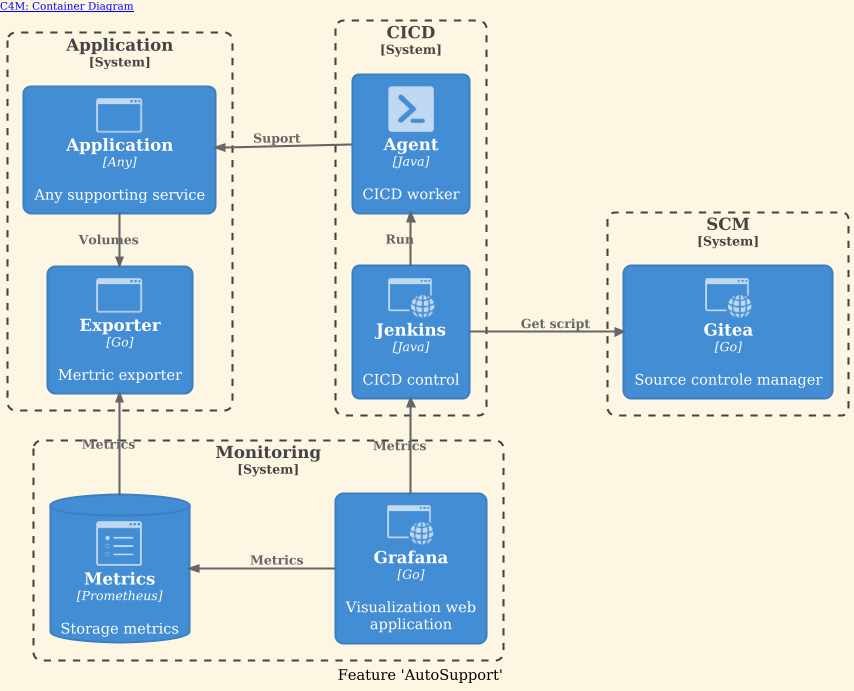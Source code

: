 @startuml
!theme sunlust
!include <office/Concepts/windows_powershell>
!include <office/Concepts/application_web>
!include <office/Concepts/application_generic>
!include <office/Concepts/properties>
!include <C4/C4_Container>
hide stereotype
left to right direction
left header [[https://c4model.com C4M: Container Diagram]]
caption Feature 'AutoSupport'

System_Boundary(app, "Application") {
    Container(service, 'Application', 'Any', 'Any supporting service', $sprite='application_generic')
    Container(exporter, 'Exporter', 'Go', 'Mertric exporter', $sprite='application_generic')
}
System_Boundary(mon, "Monitoring") {
    Container(grafana, 'Grafana', 'Go', 'Visualization web application', $sprite='application_web')
    ContainerDb(prometheus, 'Metrics', 'Prometheus', 'Storage metrics', $sprite='properties')
}
System_Boundary(itsm, "CICD") {
    Container(agent, 'Agent', 'Java', 'CICD worker', $sprite='windows_powershell')
    Container(jenkins, 'Jenkins', 'Java', 'CICD control', $sprite='application_web')
}
System_Boundary(scm, "SCM") {
    Container(git, 'Gitea', 'Go', 'Source controle manager', $sprite='application_web')
}
Rel_U(grafana, prometheus, 'Metrics')
Rel_R(prometheus, exporter, 'Metrics')
Rel_L(service,  exporter, 'Volumes')
Rel_R(grafana, jenkins, 'Metrics')
Rel_R(jenkins,   agent,  'Run')
Rel(jenkins,   git,  'Get script')
Rel_U(agent,   service,  'Suport')
@enduml
